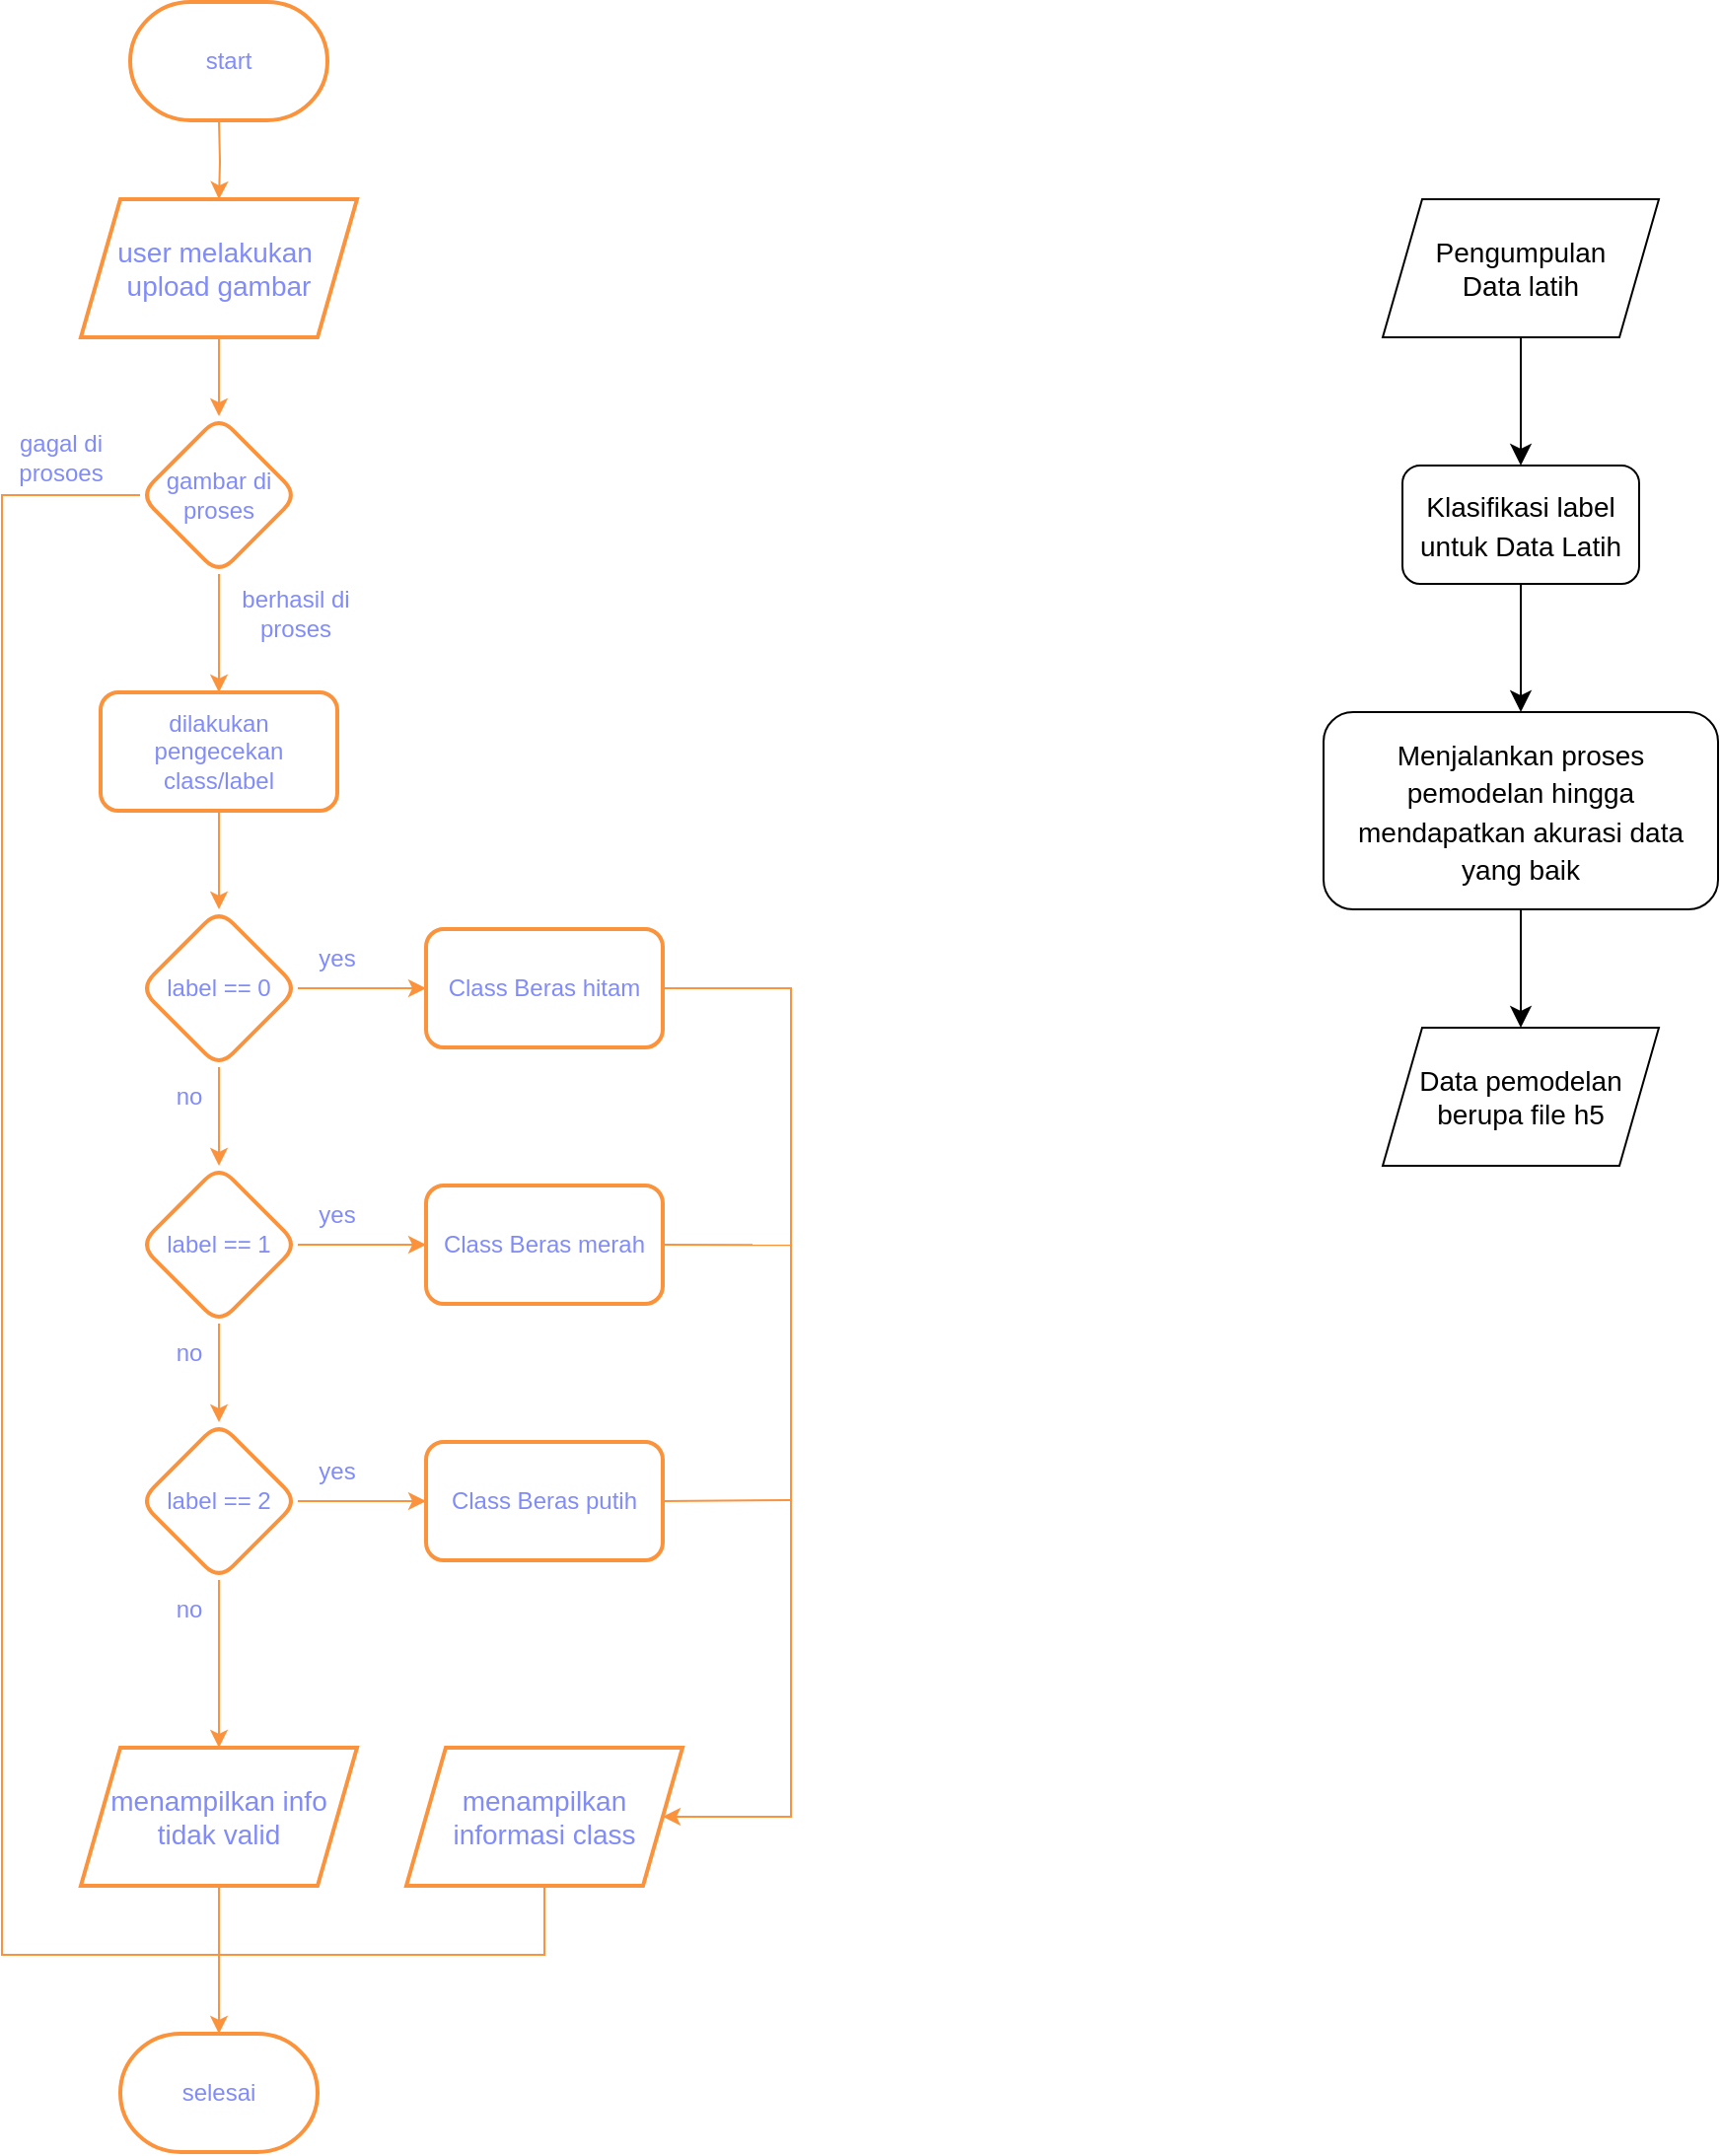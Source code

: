 <mxfile version="20.8.5" type="device"><diagram id="2BBDuG4tnFnsH6wYJTC_" name="Page-1"><mxGraphModel dx="2269" dy="1366" grid="1" gridSize="10" guides="1" tooltips="1" connect="1" arrows="1" fold="1" page="1" pageScale="1" pageWidth="850" pageHeight="1100" math="0" shadow="0"><root><mxCell id="0"/><mxCell id="1" parent="0"/><mxCell id="yQUvxVqpJZSBl0oX35WH-8" value="" style="edgeStyle=orthogonalEdgeStyle;rounded=0;orthogonalLoop=1;jettySize=auto;html=1;strokeColor=#fb923c;entryX=0.5;entryY=0;entryDx=0;entryDy=0;" parent="1" target="NkSeoTA5fUQznw3VxBGG-11" edge="1"><mxGeometry relative="1" as="geometry"><mxPoint x="420" y="120" as="sourcePoint"/><mxPoint x="420" y="170" as="targetPoint"/></mxGeometry></mxCell><mxCell id="yQUvxVqpJZSBl0oX35WH-1" value="&lt;font color=&quot;#818cf8&quot;&gt;start&lt;/font&gt;" style="strokeWidth=2;html=1;shape=mxgraph.flowchart.terminator;whiteSpace=wrap;strokeColor=#fb923c;" parent="1" vertex="1"><mxGeometry x="375" y="60" width="100" height="60" as="geometry"/></mxCell><mxCell id="yQUvxVqpJZSBl0oX35WH-12" value="" style="edgeStyle=orthogonalEdgeStyle;rounded=0;orthogonalLoop=1;jettySize=auto;html=1;strokeColor=#fb923c;exitX=0.5;exitY=1;exitDx=0;exitDy=0;" parent="1" source="NkSeoTA5fUQznw3VxBGG-11" target="yQUvxVqpJZSBl0oX35WH-11" edge="1"><mxGeometry relative="1" as="geometry"><mxPoint x="420" y="230" as="sourcePoint"/></mxGeometry></mxCell><mxCell id="yQUvxVqpJZSBl0oX35WH-14" value="" style="edgeStyle=orthogonalEdgeStyle;rounded=0;orthogonalLoop=1;jettySize=auto;html=1;endArrow=none;endFill=0;strokeColor=#fb923c;" parent="1" source="yQUvxVqpJZSBl0oX35WH-11" edge="1"><mxGeometry relative="1" as="geometry"><mxPoint x="420" y="1050" as="targetPoint"/><Array as="points"><mxPoint x="310" y="310"/><mxPoint x="310" y="1050"/></Array></mxGeometry></mxCell><mxCell id="yQUvxVqpJZSBl0oX35WH-17" value="" style="edgeStyle=orthogonalEdgeStyle;rounded=0;orthogonalLoop=1;jettySize=auto;html=1;strokeColor=#fb923c;" parent="1" source="yQUvxVqpJZSBl0oX35WH-11" target="yQUvxVqpJZSBl0oX35WH-16" edge="1"><mxGeometry relative="1" as="geometry"/></mxCell><mxCell id="yQUvxVqpJZSBl0oX35WH-11" value="&lt;font color=&quot;#818cf8&quot;&gt;gambar di proses&lt;/font&gt;" style="rhombus;whiteSpace=wrap;html=1;rounded=1;strokeWidth=2;strokeColor=#fb923c;" parent="1" vertex="1"><mxGeometry x="380" y="270" width="80" height="80" as="geometry"/></mxCell><mxCell id="yQUvxVqpJZSBl0oX35WH-15" value="&lt;font color=&quot;#818cf8&quot;&gt;gagal di prosoes&lt;/font&gt;" style="text;html=1;align=center;verticalAlign=middle;whiteSpace=wrap;rounded=0;strokeColor=none;" parent="1" vertex="1"><mxGeometry x="310" y="276" width="60" height="30" as="geometry"/></mxCell><mxCell id="yQUvxVqpJZSBl0oX35WH-21" value="" style="edgeStyle=none;rounded=0;orthogonalLoop=1;jettySize=auto;html=1;strokeColor=#fb923c;" parent="1" source="yQUvxVqpJZSBl0oX35WH-16" target="yQUvxVqpJZSBl0oX35WH-20" edge="1"><mxGeometry relative="1" as="geometry"/></mxCell><mxCell id="yQUvxVqpJZSBl0oX35WH-16" value="&lt;font color=&quot;#818cf8&quot;&gt;dilakukan pengecekan class/label&lt;/font&gt;" style="whiteSpace=wrap;html=1;rounded=1;strokeWidth=2;strokeColor=#fb923c;" parent="1" vertex="1"><mxGeometry x="360" y="410" width="120" height="60" as="geometry"/></mxCell><mxCell id="yQUvxVqpJZSBl0oX35WH-19" value="&lt;font color=&quot;#818cf8&quot;&gt;berhasil di proses&lt;/font&gt;" style="text;html=1;align=center;verticalAlign=middle;whiteSpace=wrap;rounded=0;strokeColor=none;" parent="1" vertex="1"><mxGeometry x="429" y="355" width="60" height="30" as="geometry"/></mxCell><mxCell id="yQUvxVqpJZSBl0oX35WH-23" value="" style="edgeStyle=none;rounded=0;orthogonalLoop=1;jettySize=auto;html=1;strokeColor=#fb923c;" parent="1" source="yQUvxVqpJZSBl0oX35WH-20" target="yQUvxVqpJZSBl0oX35WH-22" edge="1"><mxGeometry relative="1" as="geometry"/></mxCell><mxCell id="yQUvxVqpJZSBl0oX35WH-27" value="" style="edgeStyle=none;rounded=0;orthogonalLoop=1;jettySize=auto;html=1;strokeColor=#fb923c;" parent="1" source="yQUvxVqpJZSBl0oX35WH-20" target="yQUvxVqpJZSBl0oX35WH-26" edge="1"><mxGeometry relative="1" as="geometry"/></mxCell><mxCell id="yQUvxVqpJZSBl0oX35WH-20" value="&lt;font color=&quot;#818cf8&quot;&gt;label == 0&lt;/font&gt;" style="rhombus;whiteSpace=wrap;html=1;rounded=1;strokeWidth=2;strokeColor=#fb923c;" parent="1" vertex="1"><mxGeometry x="380" y="520" width="80" height="80" as="geometry"/></mxCell><mxCell id="yQUvxVqpJZSBl0oX35WH-25" value="" style="edgeStyle=none;rounded=0;orthogonalLoop=1;jettySize=auto;html=1;strokeColor=#fb923c;" parent="1" source="yQUvxVqpJZSBl0oX35WH-22" target="yQUvxVqpJZSBl0oX35WH-24" edge="1"><mxGeometry relative="1" as="geometry"/></mxCell><mxCell id="yQUvxVqpJZSBl0oX35WH-29" value="" style="edgeStyle=none;rounded=0;orthogonalLoop=1;jettySize=auto;html=1;strokeColor=#fb923c;" parent="1" source="yQUvxVqpJZSBl0oX35WH-22" target="yQUvxVqpJZSBl0oX35WH-28" edge="1"><mxGeometry relative="1" as="geometry"/></mxCell><mxCell id="yQUvxVqpJZSBl0oX35WH-22" value="&lt;font color=&quot;#818cf8&quot;&gt;label == 1&lt;/font&gt;" style="rhombus;whiteSpace=wrap;html=1;rounded=1;strokeWidth=2;strokeColor=#fb923c;" parent="1" vertex="1"><mxGeometry x="380" y="650" width="80" height="80" as="geometry"/></mxCell><mxCell id="yQUvxVqpJZSBl0oX35WH-32" value="" style="edgeStyle=none;rounded=0;orthogonalLoop=1;jettySize=auto;html=1;strokeColor=#fb923c;" parent="1" source="yQUvxVqpJZSBl0oX35WH-24" target="yQUvxVqpJZSBl0oX35WH-31" edge="1"><mxGeometry relative="1" as="geometry"/></mxCell><mxCell id="yQUvxVqpJZSBl0oX35WH-40" value="" style="edgeStyle=none;rounded=0;orthogonalLoop=1;jettySize=auto;html=1;endArrow=classic;endFill=1;strokeColor=#fb923c;entryX=0.5;entryY=0;entryDx=0;entryDy=0;" parent="1" source="yQUvxVqpJZSBl0oX35WH-24" target="NkSeoTA5fUQznw3VxBGG-13" edge="1"><mxGeometry relative="1" as="geometry"><mxPoint x="420" y="950" as="targetPoint"/></mxGeometry></mxCell><mxCell id="yQUvxVqpJZSBl0oX35WH-24" value="&lt;font color=&quot;#818cf8&quot;&gt;label == 2&lt;/font&gt;" style="rhombus;whiteSpace=wrap;html=1;rounded=1;strokeWidth=2;direction=south;strokeColor=#fb923c;" parent="1" vertex="1"><mxGeometry x="380" y="780" width="80" height="80" as="geometry"/></mxCell><mxCell id="yQUvxVqpJZSBl0oX35WH-35" style="edgeStyle=none;rounded=0;orthogonalLoop=1;jettySize=auto;html=1;exitX=1;exitY=0.5;exitDx=0;exitDy=0;entryX=1;entryY=0.5;entryDx=0;entryDy=0;strokeColor=#fb923c;" parent="1" source="yQUvxVqpJZSBl0oX35WH-26" target="NkSeoTA5fUQznw3VxBGG-12" edge="1"><mxGeometry relative="1" as="geometry"><Array as="points"><mxPoint x="710" y="560"/><mxPoint x="710" y="980"/></Array><mxPoint x="645" y="980" as="targetPoint"/></mxGeometry></mxCell><mxCell id="yQUvxVqpJZSBl0oX35WH-26" value="&lt;font color=&quot;#818cf8&quot;&gt;Class Beras hitam&lt;/font&gt;" style="rounded=1;whiteSpace=wrap;html=1;strokeWidth=2;strokeColor=#fb923c;" parent="1" vertex="1"><mxGeometry x="525" y="530" width="120" height="60" as="geometry"/></mxCell><mxCell id="yQUvxVqpJZSBl0oX35WH-36" style="edgeStyle=none;rounded=0;orthogonalLoop=1;jettySize=auto;html=1;exitX=1;exitY=0.5;exitDx=0;exitDy=0;endArrow=none;endFill=0;strokeColor=#fb923c;" parent="1" source="yQUvxVqpJZSBl0oX35WH-28" edge="1"><mxGeometry relative="1" as="geometry"><mxPoint x="710.0" y="690.118" as="targetPoint"/></mxGeometry></mxCell><mxCell id="yQUvxVqpJZSBl0oX35WH-28" value="&lt;font color=&quot;#818cf8&quot;&gt;Class Beras merah&lt;/font&gt;" style="whiteSpace=wrap;html=1;rounded=1;strokeWidth=2;strokeColor=#fb923c;" parent="1" vertex="1"><mxGeometry x="525" y="660" width="120" height="60" as="geometry"/></mxCell><mxCell id="yQUvxVqpJZSBl0oX35WH-37" style="edgeStyle=none;rounded=0;orthogonalLoop=1;jettySize=auto;html=1;exitX=1;exitY=0.5;exitDx=0;exitDy=0;endArrow=none;endFill=0;strokeColor=#fb923c;" parent="1" source="yQUvxVqpJZSBl0oX35WH-31" edge="1"><mxGeometry relative="1" as="geometry"><mxPoint x="710.0" y="819.529" as="targetPoint"/></mxGeometry></mxCell><mxCell id="yQUvxVqpJZSBl0oX35WH-31" value="&lt;font color=&quot;#818cf8&quot;&gt;Class Beras putih&lt;/font&gt;" style="rounded=1;whiteSpace=wrap;html=1;strokeWidth=2;strokeColor=#fb923c;" parent="1" vertex="1"><mxGeometry x="525" y="790" width="120" height="60" as="geometry"/></mxCell><mxCell id="yQUvxVqpJZSBl0oX35WH-44" style="edgeStyle=none;rounded=0;orthogonalLoop=1;jettySize=auto;html=1;exitX=0.5;exitY=1;exitDx=0;exitDy=0;entryX=0.5;entryY=0;entryDx=0;entryDy=0;entryPerimeter=0;endArrow=classic;endFill=1;strokeColor=#fb923c;" parent="1" source="NkSeoTA5fUQznw3VxBGG-13" target="yQUvxVqpJZSBl0oX35WH-43" edge="1"><mxGeometry relative="1" as="geometry"><mxPoint x="420" y="1010" as="sourcePoint"/></mxGeometry></mxCell><mxCell id="yQUvxVqpJZSBl0oX35WH-43" value="&lt;font color=&quot;#818cf8&quot;&gt;selesai&lt;/font&gt;" style="strokeWidth=2;html=1;shape=mxgraph.flowchart.terminator;whiteSpace=wrap;strokeColor=#fb923c;" parent="1" vertex="1"><mxGeometry x="370" y="1090" width="100" height="60" as="geometry"/></mxCell><mxCell id="yQUvxVqpJZSBl0oX35WH-47" value="" style="endArrow=none;html=1;rounded=0;entryX=0.5;entryY=1;entryDx=0;entryDy=0;strokeColor=#fb923c;" parent="1" target="NkSeoTA5fUQznw3VxBGG-12" edge="1"><mxGeometry width="50" height="50" relative="1" as="geometry"><mxPoint x="420" y="1050" as="sourcePoint"/><mxPoint x="585" y="1010" as="targetPoint"/><Array as="points"><mxPoint x="585" y="1050"/></Array></mxGeometry></mxCell><mxCell id="yQUvxVqpJZSBl0oX35WH-49" value="&lt;font color=&quot;#818cf8&quot;&gt;yes&lt;/font&gt;" style="text;html=1;align=center;verticalAlign=middle;whiteSpace=wrap;rounded=0;strokeColor=none;" parent="1" vertex="1"><mxGeometry x="450" y="530" width="60" height="30" as="geometry"/></mxCell><mxCell id="yQUvxVqpJZSBl0oX35WH-50" value="&lt;font color=&quot;#818cf8&quot;&gt;yes&lt;/font&gt;" style="text;html=1;align=center;verticalAlign=middle;whiteSpace=wrap;rounded=0;strokeColor=none;" parent="1" vertex="1"><mxGeometry x="450" y="660" width="60" height="30" as="geometry"/></mxCell><mxCell id="yQUvxVqpJZSBl0oX35WH-51" value="&lt;font color=&quot;#818cf8&quot;&gt;no&lt;/font&gt;" style="text;html=1;align=center;verticalAlign=middle;whiteSpace=wrap;rounded=0;strokeColor=none;" parent="1" vertex="1"><mxGeometry x="375" y="600" width="60" height="30" as="geometry"/></mxCell><mxCell id="yQUvxVqpJZSBl0oX35WH-52" value="&lt;font color=&quot;#818cf8&quot;&gt;yes&lt;/font&gt;" style="text;html=1;align=center;verticalAlign=middle;whiteSpace=wrap;rounded=0;strokeColor=none;" parent="1" vertex="1"><mxGeometry x="450" y="790" width="60" height="30" as="geometry"/></mxCell><mxCell id="yQUvxVqpJZSBl0oX35WH-53" value="&lt;font color=&quot;#818cf8&quot;&gt;no&lt;/font&gt;" style="text;html=1;align=center;verticalAlign=middle;whiteSpace=wrap;rounded=0;strokeColor=none;" parent="1" vertex="1"><mxGeometry x="375" y="730" width="60" height="30" as="geometry"/></mxCell><mxCell id="yQUvxVqpJZSBl0oX35WH-54" value="&lt;font color=&quot;#818cf8&quot;&gt;no&lt;/font&gt;" style="text;html=1;align=center;verticalAlign=middle;whiteSpace=wrap;rounded=0;strokeColor=none;" parent="1" vertex="1"><mxGeometry x="375" y="860" width="60" height="30" as="geometry"/></mxCell><mxCell id="NkSeoTA5fUQznw3VxBGG-4" value="" style="edgeStyle=none;curved=1;rounded=0;orthogonalLoop=1;jettySize=auto;html=1;fontSize=14;startSize=8;endSize=8;exitX=0.5;exitY=1;exitDx=0;exitDy=0;" edge="1" parent="1" source="NkSeoTA5fUQznw3VxBGG-9" target="NkSeoTA5fUQznw3VxBGG-3"><mxGeometry relative="1" as="geometry"><mxPoint x="1080" y="230.0" as="sourcePoint"/></mxGeometry></mxCell><mxCell id="NkSeoTA5fUQznw3VxBGG-6" value="" style="edgeStyle=none;curved=1;rounded=0;orthogonalLoop=1;jettySize=auto;html=1;fontSize=14;startSize=8;endSize=8;" edge="1" parent="1" source="NkSeoTA5fUQznw3VxBGG-3" target="NkSeoTA5fUQznw3VxBGG-5"><mxGeometry relative="1" as="geometry"/></mxCell><mxCell id="NkSeoTA5fUQznw3VxBGG-3" value="&lt;font style=&quot;font-size: 14px;&quot;&gt;Klasifikasi label untuk Data Latih&lt;/font&gt;" style="rounded=1;whiteSpace=wrap;html=1;fontSize=16;" vertex="1" parent="1"><mxGeometry x="1020" y="295" width="120" height="60" as="geometry"/></mxCell><mxCell id="NkSeoTA5fUQznw3VxBGG-8" value="" style="edgeStyle=none;curved=1;rounded=0;orthogonalLoop=1;jettySize=auto;html=1;fontSize=14;startSize=8;endSize=8;entryX=0.5;entryY=0;entryDx=0;entryDy=0;" edge="1" parent="1" source="NkSeoTA5fUQznw3VxBGG-5" target="NkSeoTA5fUQznw3VxBGG-10"><mxGeometry relative="1" as="geometry"><mxPoint x="1080" y="660" as="targetPoint"/></mxGeometry></mxCell><mxCell id="NkSeoTA5fUQznw3VxBGG-5" value="&lt;font style=&quot;font-size: 14px;&quot;&gt;Menjalankan proses pemodelan hingga mendapatkan akurasi data yang baik&lt;/font&gt;" style="rounded=1;whiteSpace=wrap;html=1;fontSize=16;" vertex="1" parent="1"><mxGeometry x="980" y="420" width="200" height="100" as="geometry"/></mxCell><mxCell id="NkSeoTA5fUQznw3VxBGG-9" value="Pengumpulan &lt;br&gt;Data latih" style="shape=parallelogram;perimeter=parallelogramPerimeter;whiteSpace=wrap;html=1;fixedSize=1;fontSize=14;" vertex="1" parent="1"><mxGeometry x="1010" y="160" width="140" height="70" as="geometry"/></mxCell><mxCell id="NkSeoTA5fUQznw3VxBGG-10" value="Data pemodelan berupa file h5" style="shape=parallelogram;perimeter=parallelogramPerimeter;whiteSpace=wrap;html=1;fixedSize=1;fontSize=14;" vertex="1" parent="1"><mxGeometry x="1010" y="580" width="140" height="70" as="geometry"/></mxCell><mxCell id="NkSeoTA5fUQznw3VxBGG-11" value="&lt;font color=&quot;#818cf8&quot;&gt;user melakukan&amp;nbsp;&lt;br&gt;upload gambar&lt;/font&gt;" style="shape=parallelogram;perimeter=parallelogramPerimeter;whiteSpace=wrap;html=1;fixedSize=1;fontSize=14;strokeColor=#FB923C;strokeWidth=2;" vertex="1" parent="1"><mxGeometry x="350" y="160" width="140" height="70" as="geometry"/></mxCell><mxCell id="NkSeoTA5fUQznw3VxBGG-12" value="&lt;font color=&quot;#818cf8&quot;&gt;menampilkan informasi class&lt;/font&gt;" style="shape=parallelogram;perimeter=parallelogramPerimeter;whiteSpace=wrap;html=1;fixedSize=1;fontSize=14;strokeColor=#FB923C;strokeWidth=2;" vertex="1" parent="1"><mxGeometry x="515" y="945" width="140" height="70" as="geometry"/></mxCell><mxCell id="NkSeoTA5fUQznw3VxBGG-13" value="&lt;font color=&quot;#818cf8&quot;&gt;menampilkan info&lt;br&gt;tidak valid&lt;br&gt;&lt;/font&gt;" style="shape=parallelogram;perimeter=parallelogramPerimeter;whiteSpace=wrap;html=1;fixedSize=1;fontSize=14;strokeColor=#FB923C;strokeWidth=2;" vertex="1" parent="1"><mxGeometry x="350" y="945" width="140" height="70" as="geometry"/></mxCell></root></mxGraphModel></diagram></mxfile>